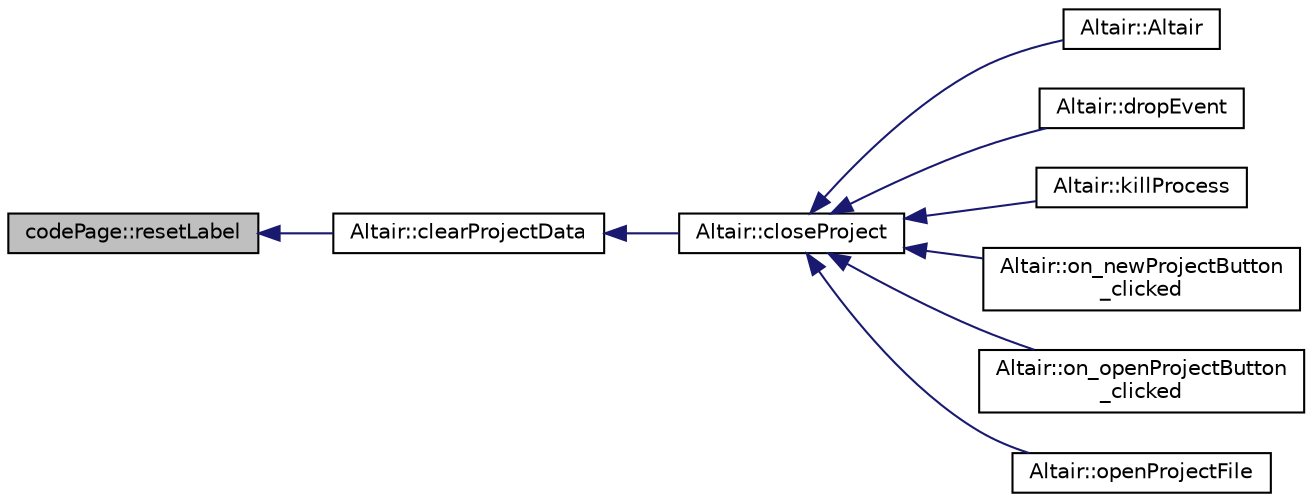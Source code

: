 digraph "codePage::resetLabel"
{
 // INTERACTIVE_SVG=YES
  edge [fontname="Helvetica",fontsize="10",labelfontname="Helvetica",labelfontsize="10"];
  node [fontname="Helvetica",fontsize="10",shape=record];
  rankdir="LR";
  Node37 [label="codePage::resetLabel",height=0.2,width=0.4,color="black", fillcolor="grey75", style="filled", fontcolor="black"];
  Node37 -> Node38 [dir="back",color="midnightblue",fontsize="10",style="solid",fontname="Helvetica"];
  Node38 [label="Altair::clearProjectData",height=0.2,width=0.4,color="black", fillcolor="white", style="filled",URL="$class_altair.html#a5b3c33b6ae4f6b57b5593245751ef203",tooltip="Efface toutes les données du projet .alt et réinitialise l&#39;interface et les conteneurs de données int..."];
  Node38 -> Node39 [dir="back",color="midnightblue",fontsize="10",style="solid",fontname="Helvetica"];
  Node39 [label="Altair::closeProject",height=0.2,width=0.4,color="black", fillcolor="white", style="filled",URL="$class_altair.html#ab67e3285c4a6c8fb48d12381ea6ac6bd",tooltip="Ferme le projet et réinitialise l&#39;interface (gestionnaire de projet inclus) "];
  Node39 -> Node40 [dir="back",color="midnightblue",fontsize="10",style="solid",fontname="Helvetica"];
  Node40 [label="Altair::Altair",height=0.2,width=0.4,color="black", fillcolor="white", style="filled",URL="$class_altair.html#ae0975ced0a36e0ed889ae06043a4df66",tooltip="Constructeur. "];
  Node39 -> Node41 [dir="back",color="midnightblue",fontsize="10",style="solid",fontname="Helvetica"];
  Node41 [label="Altair::dropEvent",height=0.2,width=0.4,color="black", fillcolor="white", style="filled",URL="$class_altair.html#a1afa285a65e0bdff4c761ad05ec9f8df",tooltip="Fonction réimplémentée : fin du déplacement de la souris. "];
  Node39 -> Node42 [dir="back",color="midnightblue",fontsize="10",style="solid",fontname="Helvetica"];
  Node42 [label="Altair::killProcess",height=0.2,width=0.4,color="black", fillcolor="white", style="filled",URL="$class_altair.html#a2f6882c170016e2d7729058b08896a1d",tooltip="Tuer l&#39;application en ligne de commande lhx. "];
  Node39 -> Node43 [dir="back",color="midnightblue",fontsize="10",style="solid",fontname="Helvetica"];
  Node43 [label="Altair::on_newProjectButton\l_clicked",height=0.2,width=0.4,color="black", fillcolor="white", style="filled",URL="$class_altair.html#a2e9b932b1dbf45bf9ad0db41dce474b6",tooltip="Crée un nouveau projet défaut.alt. "];
  Node39 -> Node44 [dir="back",color="midnightblue",fontsize="10",style="solid",fontname="Helvetica"];
  Node44 [label="Altair::on_openProjectButton\l_clicked",height=0.2,width=0.4,color="black", fillcolor="white", style="filled",URL="$class_altair.html#ab98d384297c6b94ff65a683eb5f99633",tooltip="Ouvre le projet, le décode en appelant parseProjectFile et actualise l&#39;interface  en conséquence..."];
  Node39 -> Node45 [dir="back",color="midnightblue",fontsize="10",style="solid",fontname="Helvetica"];
  Node45 [label="Altair::openProjectFile",height=0.2,width=0.4,color="black", fillcolor="white", style="filled",URL="$class_altair.html#a84cf34107cd413ab33800b583bdef59e",tooltip="Ouvre le projet .alt et décode le projet pour actualiser l&#39;interface. "];
}
